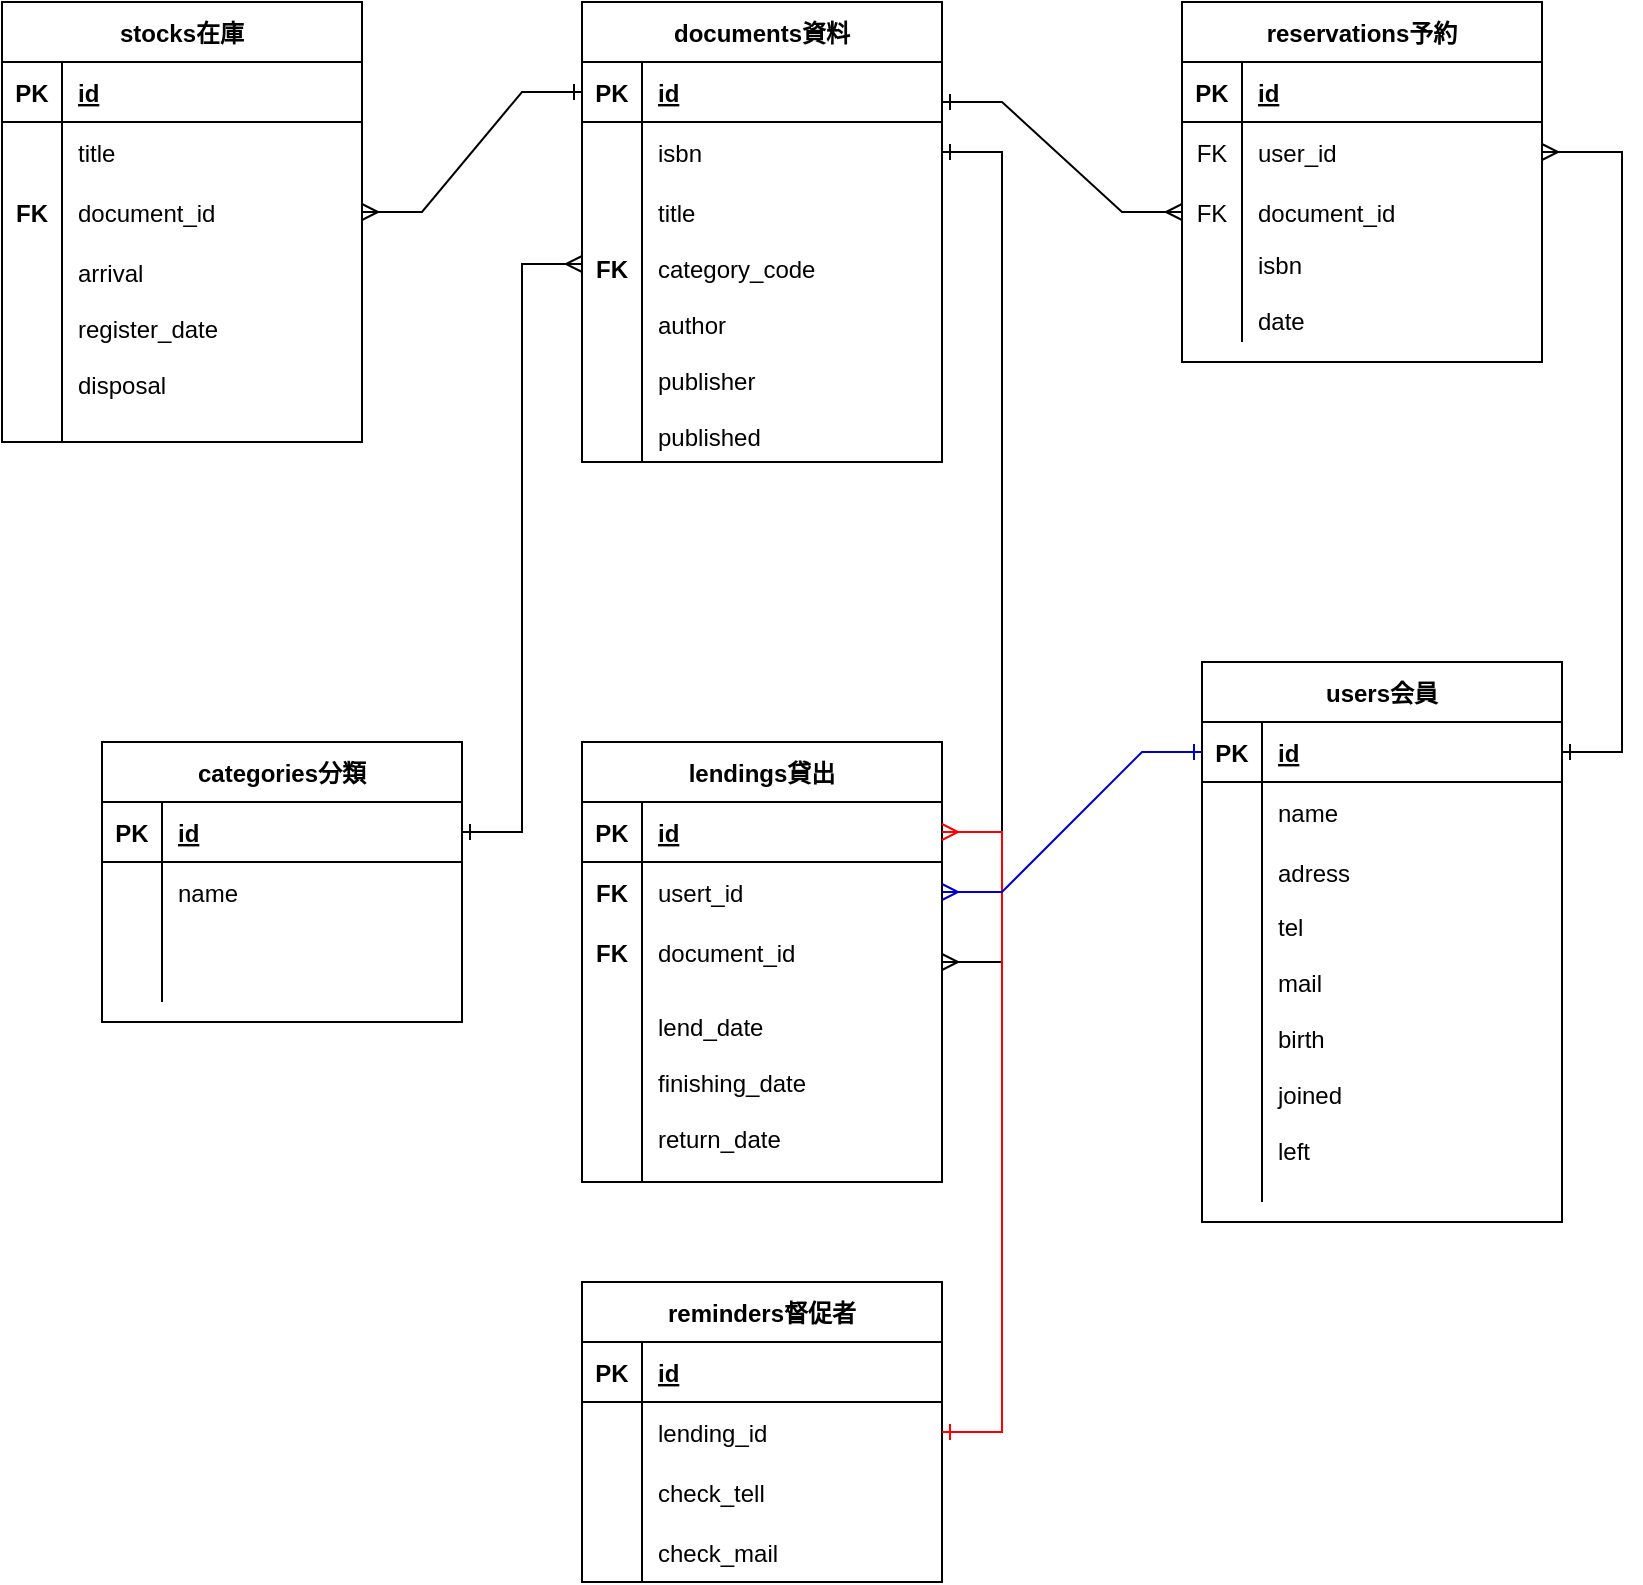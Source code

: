 <mxfile version="16.5.1" type="device"><diagram id="R2lEEEUBdFMjLlhIrx00" name="Page-1"><mxGraphModel dx="868" dy="553" grid="1" gridSize="10" guides="1" tooltips="1" connect="1" arrows="1" fold="1" page="1" pageScale="1" pageWidth="850" pageHeight="1100" math="0" shadow="0" extFonts="Permanent Marker^https://fonts.googleapis.com/css?family=Permanent+Marker"><root><mxCell id="0"/><mxCell id="1" parent="0"/><mxCell id="-zecG1Vx4yt0GmH7Lwkb-1" value="stocks在庫" style="shape=table;startSize=30;container=1;collapsible=1;childLayout=tableLayout;fixedRows=1;rowLines=0;fontStyle=1;align=center;resizeLast=1;" parent="1" vertex="1"><mxGeometry x="240" y="40" width="180" height="220" as="geometry"/></mxCell><mxCell id="-zecG1Vx4yt0GmH7Lwkb-2" value="" style="shape=tableRow;horizontal=0;startSize=0;swimlaneHead=0;swimlaneBody=0;fillColor=none;collapsible=0;dropTarget=0;points=[[0,0.5],[1,0.5]];portConstraint=eastwest;top=0;left=0;right=0;bottom=1;" parent="-zecG1Vx4yt0GmH7Lwkb-1" vertex="1"><mxGeometry y="30" width="180" height="30" as="geometry"/></mxCell><mxCell id="-zecG1Vx4yt0GmH7Lwkb-3" value="PK" style="shape=partialRectangle;connectable=0;fillColor=none;top=0;left=0;bottom=0;right=0;fontStyle=1;overflow=hidden;" parent="-zecG1Vx4yt0GmH7Lwkb-2" vertex="1"><mxGeometry width="30" height="30" as="geometry"><mxRectangle width="30" height="30" as="alternateBounds"/></mxGeometry></mxCell><mxCell id="-zecG1Vx4yt0GmH7Lwkb-4" value="id" style="shape=partialRectangle;connectable=0;fillColor=none;top=0;left=0;bottom=0;right=0;align=left;spacingLeft=6;fontStyle=5;overflow=hidden;" parent="-zecG1Vx4yt0GmH7Lwkb-2" vertex="1"><mxGeometry x="30" width="150" height="30" as="geometry"><mxRectangle width="150" height="30" as="alternateBounds"/></mxGeometry></mxCell><mxCell id="-zecG1Vx4yt0GmH7Lwkb-5" value="" style="shape=tableRow;horizontal=0;startSize=0;swimlaneHead=0;swimlaneBody=0;fillColor=none;collapsible=0;dropTarget=0;points=[[0,0.5],[1,0.5]];portConstraint=eastwest;top=0;left=0;right=0;bottom=0;" parent="-zecG1Vx4yt0GmH7Lwkb-1" vertex="1"><mxGeometry y="60" width="180" height="30" as="geometry"/></mxCell><mxCell id="-zecG1Vx4yt0GmH7Lwkb-6" value="" style="shape=partialRectangle;connectable=0;fillColor=none;top=0;left=0;bottom=0;right=0;editable=1;overflow=hidden;" parent="-zecG1Vx4yt0GmH7Lwkb-5" vertex="1"><mxGeometry width="30" height="30" as="geometry"><mxRectangle width="30" height="30" as="alternateBounds"/></mxGeometry></mxCell><mxCell id="-zecG1Vx4yt0GmH7Lwkb-7" value="title" style="shape=partialRectangle;connectable=0;fillColor=none;top=0;left=0;bottom=0;right=0;align=left;spacingLeft=6;overflow=hidden;" parent="-zecG1Vx4yt0GmH7Lwkb-5" vertex="1"><mxGeometry x="30" width="150" height="30" as="geometry"><mxRectangle width="150" height="30" as="alternateBounds"/></mxGeometry></mxCell><mxCell id="-zecG1Vx4yt0GmH7Lwkb-8" value="" style="shape=tableRow;horizontal=0;startSize=0;swimlaneHead=0;swimlaneBody=0;fillColor=none;collapsible=0;dropTarget=0;points=[[0,0.5],[1,0.5]];portConstraint=eastwest;top=0;left=0;right=0;bottom=0;" parent="-zecG1Vx4yt0GmH7Lwkb-1" vertex="1"><mxGeometry y="90" width="180" height="30" as="geometry"/></mxCell><mxCell id="-zecG1Vx4yt0GmH7Lwkb-9" value="FK" style="shape=partialRectangle;connectable=0;fillColor=none;top=0;left=0;bottom=0;right=0;editable=1;overflow=hidden;fontStyle=1" parent="-zecG1Vx4yt0GmH7Lwkb-8" vertex="1"><mxGeometry width="30" height="30" as="geometry"><mxRectangle width="30" height="30" as="alternateBounds"/></mxGeometry></mxCell><mxCell id="-zecG1Vx4yt0GmH7Lwkb-10" value="document_id" style="shape=partialRectangle;connectable=0;fillColor=none;top=0;left=0;bottom=0;right=0;align=left;spacingLeft=6;overflow=hidden;" parent="-zecG1Vx4yt0GmH7Lwkb-8" vertex="1"><mxGeometry x="30" width="150" height="30" as="geometry"><mxRectangle width="150" height="30" as="alternateBounds"/></mxGeometry></mxCell><mxCell id="-zecG1Vx4yt0GmH7Lwkb-11" value="" style="shape=tableRow;horizontal=0;startSize=0;swimlaneHead=0;swimlaneBody=0;fillColor=none;collapsible=0;dropTarget=0;points=[[0,0.5],[1,0.5]];portConstraint=eastwest;top=0;left=0;right=0;bottom=0;" parent="-zecG1Vx4yt0GmH7Lwkb-1" vertex="1"><mxGeometry y="120" width="180" height="100" as="geometry"/></mxCell><mxCell id="-zecG1Vx4yt0GmH7Lwkb-12" value="&#10;&#10;" style="shape=partialRectangle;connectable=0;fillColor=none;top=0;left=0;bottom=0;right=0;editable=1;overflow=hidden;fontStyle=1" parent="-zecG1Vx4yt0GmH7Lwkb-11" vertex="1"><mxGeometry width="30" height="100" as="geometry"><mxRectangle width="30" height="100" as="alternateBounds"/></mxGeometry></mxCell><mxCell id="-zecG1Vx4yt0GmH7Lwkb-13" value="arrival&#10;&#10;register_date&#10;&#10;disposal&#10;" style="shape=partialRectangle;connectable=0;fillColor=none;top=0;left=0;bottom=0;right=0;align=left;spacingLeft=6;overflow=hidden;" parent="-zecG1Vx4yt0GmH7Lwkb-11" vertex="1"><mxGeometry x="30" width="150" height="100" as="geometry"><mxRectangle width="150" height="100" as="alternateBounds"/></mxGeometry></mxCell><mxCell id="-zecG1Vx4yt0GmH7Lwkb-16" value="documents資料" style="shape=table;startSize=30;container=1;collapsible=1;childLayout=tableLayout;fixedRows=1;rowLines=0;fontStyle=1;align=center;resizeLast=1;" parent="1" vertex="1"><mxGeometry x="530" y="40" width="180" height="230" as="geometry"/></mxCell><mxCell id="-zecG1Vx4yt0GmH7Lwkb-17" value="" style="shape=tableRow;horizontal=0;startSize=0;swimlaneHead=0;swimlaneBody=0;fillColor=none;collapsible=0;dropTarget=0;points=[[0,0.5],[1,0.5]];portConstraint=eastwest;top=0;left=0;right=0;bottom=1;" parent="-zecG1Vx4yt0GmH7Lwkb-16" vertex="1"><mxGeometry y="30" width="180" height="30" as="geometry"/></mxCell><mxCell id="-zecG1Vx4yt0GmH7Lwkb-18" value="PK" style="shape=partialRectangle;connectable=0;fillColor=none;top=0;left=0;bottom=0;right=0;fontStyle=1;overflow=hidden;" parent="-zecG1Vx4yt0GmH7Lwkb-17" vertex="1"><mxGeometry width="30" height="30" as="geometry"><mxRectangle width="30" height="30" as="alternateBounds"/></mxGeometry></mxCell><mxCell id="-zecG1Vx4yt0GmH7Lwkb-19" value="id" style="shape=partialRectangle;connectable=0;fillColor=none;top=0;left=0;bottom=0;right=0;align=left;spacingLeft=6;fontStyle=5;overflow=hidden;" parent="-zecG1Vx4yt0GmH7Lwkb-17" vertex="1"><mxGeometry x="30" width="150" height="30" as="geometry"><mxRectangle width="150" height="30" as="alternateBounds"/></mxGeometry></mxCell><mxCell id="-zecG1Vx4yt0GmH7Lwkb-20" value="" style="shape=tableRow;horizontal=0;startSize=0;swimlaneHead=0;swimlaneBody=0;fillColor=none;collapsible=0;dropTarget=0;points=[[0,0.5],[1,0.5]];portConstraint=eastwest;top=0;left=0;right=0;bottom=0;" parent="-zecG1Vx4yt0GmH7Lwkb-16" vertex="1"><mxGeometry y="60" width="180" height="30" as="geometry"/></mxCell><mxCell id="-zecG1Vx4yt0GmH7Lwkb-21" value="&#10;&#10;&#10;&#10;&#10;&#10;&#10;&#10;FK" style="shape=partialRectangle;connectable=0;fillColor=none;top=0;left=0;bottom=0;right=0;editable=1;overflow=hidden;" parent="-zecG1Vx4yt0GmH7Lwkb-20" vertex="1"><mxGeometry width="30" height="30" as="geometry"><mxRectangle width="30" height="30" as="alternateBounds"/></mxGeometry></mxCell><mxCell id="-zecG1Vx4yt0GmH7Lwkb-22" value="isbn" style="shape=partialRectangle;connectable=0;fillColor=none;top=0;left=0;bottom=0;right=0;align=left;spacingLeft=6;overflow=hidden;" parent="-zecG1Vx4yt0GmH7Lwkb-20" vertex="1"><mxGeometry x="30" width="150" height="30" as="geometry"><mxRectangle width="150" height="30" as="alternateBounds"/></mxGeometry></mxCell><mxCell id="-zecG1Vx4yt0GmH7Lwkb-23" value="" style="shape=tableRow;horizontal=0;startSize=0;swimlaneHead=0;swimlaneBody=0;fillColor=none;collapsible=0;dropTarget=0;points=[[0,0.5],[1,0.5]];portConstraint=eastwest;top=0;left=0;right=0;bottom=0;" parent="-zecG1Vx4yt0GmH7Lwkb-16" vertex="1"><mxGeometry y="90" width="180" height="30" as="geometry"/></mxCell><mxCell id="-zecG1Vx4yt0GmH7Lwkb-24" value="" style="shape=partialRectangle;connectable=0;fillColor=none;top=0;left=0;bottom=0;right=0;editable=1;overflow=hidden;" parent="-zecG1Vx4yt0GmH7Lwkb-23" vertex="1"><mxGeometry width="30" height="30" as="geometry"><mxRectangle width="30" height="30" as="alternateBounds"/></mxGeometry></mxCell><mxCell id="-zecG1Vx4yt0GmH7Lwkb-25" value="title" style="shape=partialRectangle;connectable=0;fillColor=none;top=0;left=0;bottom=0;right=0;align=left;spacingLeft=6;overflow=hidden;" parent="-zecG1Vx4yt0GmH7Lwkb-23" vertex="1"><mxGeometry x="30" width="150" height="30" as="geometry"><mxRectangle width="150" height="30" as="alternateBounds"/></mxGeometry></mxCell><mxCell id="-zecG1Vx4yt0GmH7Lwkb-26" value="" style="shape=tableRow;horizontal=0;startSize=0;swimlaneHead=0;swimlaneBody=0;fillColor=none;collapsible=0;dropTarget=0;points=[[0,0.5],[1,0.5]];portConstraint=eastwest;top=0;left=0;right=0;bottom=0;" parent="-zecG1Vx4yt0GmH7Lwkb-16" vertex="1"><mxGeometry y="120" width="180" height="110" as="geometry"/></mxCell><mxCell id="-zecG1Vx4yt0GmH7Lwkb-27" value="FK&#10;&#10;&#10;&#10;&#10;&#10;" style="shape=partialRectangle;connectable=0;fillColor=none;top=0;left=0;bottom=0;right=0;editable=1;overflow=hidden;fontStyle=1" parent="-zecG1Vx4yt0GmH7Lwkb-26" vertex="1"><mxGeometry width="30" height="110" as="geometry"><mxRectangle width="30" height="110" as="alternateBounds"/></mxGeometry></mxCell><mxCell id="-zecG1Vx4yt0GmH7Lwkb-28" value="category_code&#10;&#10;author&#10;&#10;publisher&#10;&#10;published" style="shape=partialRectangle;connectable=0;fillColor=none;top=0;left=0;bottom=0;right=0;align=left;spacingLeft=6;overflow=hidden;" parent="-zecG1Vx4yt0GmH7Lwkb-26" vertex="1"><mxGeometry x="30" width="150" height="110" as="geometry"><mxRectangle width="150" height="110" as="alternateBounds"/></mxGeometry></mxCell><mxCell id="-zecG1Vx4yt0GmH7Lwkb-32" value="lendings貸出" style="shape=table;startSize=30;container=1;collapsible=1;childLayout=tableLayout;fixedRows=1;rowLines=0;fontStyle=1;align=center;resizeLast=1;" parent="1" vertex="1"><mxGeometry x="530" y="410" width="180" height="220" as="geometry"/></mxCell><mxCell id="-zecG1Vx4yt0GmH7Lwkb-33" value="" style="shape=tableRow;horizontal=0;startSize=0;swimlaneHead=0;swimlaneBody=0;fillColor=none;collapsible=0;dropTarget=0;points=[[0,0.5],[1,0.5]];portConstraint=eastwest;top=0;left=0;right=0;bottom=1;" parent="-zecG1Vx4yt0GmH7Lwkb-32" vertex="1"><mxGeometry y="30" width="180" height="30" as="geometry"/></mxCell><mxCell id="-zecG1Vx4yt0GmH7Lwkb-34" value="PK" style="shape=partialRectangle;connectable=0;fillColor=none;top=0;left=0;bottom=0;right=0;fontStyle=1;overflow=hidden;" parent="-zecG1Vx4yt0GmH7Lwkb-33" vertex="1"><mxGeometry width="30" height="30" as="geometry"><mxRectangle width="30" height="30" as="alternateBounds"/></mxGeometry></mxCell><mxCell id="-zecG1Vx4yt0GmH7Lwkb-35" value="id" style="shape=partialRectangle;connectable=0;fillColor=none;top=0;left=0;bottom=0;right=0;align=left;spacingLeft=6;fontStyle=5;overflow=hidden;" parent="-zecG1Vx4yt0GmH7Lwkb-33" vertex="1"><mxGeometry x="30" width="150" height="30" as="geometry"><mxRectangle width="150" height="30" as="alternateBounds"/></mxGeometry></mxCell><mxCell id="-zecG1Vx4yt0GmH7Lwkb-36" value="" style="shape=tableRow;horizontal=0;startSize=0;swimlaneHead=0;swimlaneBody=0;fillColor=none;collapsible=0;dropTarget=0;points=[[0,0.5],[1,0.5]];portConstraint=eastwest;top=0;left=0;right=0;bottom=0;" parent="-zecG1Vx4yt0GmH7Lwkb-32" vertex="1"><mxGeometry y="60" width="180" height="30" as="geometry"/></mxCell><mxCell id="-zecG1Vx4yt0GmH7Lwkb-37" value="FK" style="shape=partialRectangle;connectable=0;fillColor=none;top=0;left=0;bottom=0;right=0;editable=1;overflow=hidden;fontStyle=1" parent="-zecG1Vx4yt0GmH7Lwkb-36" vertex="1"><mxGeometry width="30" height="30" as="geometry"><mxRectangle width="30" height="30" as="alternateBounds"/></mxGeometry></mxCell><mxCell id="-zecG1Vx4yt0GmH7Lwkb-38" value="usert_id" style="shape=partialRectangle;connectable=0;fillColor=none;top=0;left=0;bottom=0;right=0;align=left;spacingLeft=6;overflow=hidden;" parent="-zecG1Vx4yt0GmH7Lwkb-36" vertex="1"><mxGeometry x="30" width="150" height="30" as="geometry"><mxRectangle width="150" height="30" as="alternateBounds"/></mxGeometry></mxCell><mxCell id="-zecG1Vx4yt0GmH7Lwkb-39" value="" style="shape=tableRow;horizontal=0;startSize=0;swimlaneHead=0;swimlaneBody=0;fillColor=none;collapsible=0;dropTarget=0;points=[[0,0.5],[1,0.5]];portConstraint=eastwest;top=0;left=0;right=0;bottom=0;" parent="-zecG1Vx4yt0GmH7Lwkb-32" vertex="1"><mxGeometry y="90" width="180" height="30" as="geometry"/></mxCell><mxCell id="-zecG1Vx4yt0GmH7Lwkb-40" value="FK" style="shape=partialRectangle;connectable=0;fillColor=none;top=0;left=0;bottom=0;right=0;editable=1;overflow=hidden;fontStyle=1" parent="-zecG1Vx4yt0GmH7Lwkb-39" vertex="1"><mxGeometry width="30" height="30" as="geometry"><mxRectangle width="30" height="30" as="alternateBounds"/></mxGeometry></mxCell><mxCell id="-zecG1Vx4yt0GmH7Lwkb-41" value="document_id" style="shape=partialRectangle;connectable=0;fillColor=none;top=0;left=0;bottom=0;right=0;align=left;spacingLeft=6;overflow=hidden;" parent="-zecG1Vx4yt0GmH7Lwkb-39" vertex="1"><mxGeometry x="30" width="150" height="30" as="geometry"><mxRectangle width="150" height="30" as="alternateBounds"/></mxGeometry></mxCell><mxCell id="-zecG1Vx4yt0GmH7Lwkb-42" value="" style="shape=tableRow;horizontal=0;startSize=0;swimlaneHead=0;swimlaneBody=0;fillColor=none;collapsible=0;dropTarget=0;points=[[0,0.5],[1,0.5]];portConstraint=eastwest;top=0;left=0;right=0;bottom=0;" parent="-zecG1Vx4yt0GmH7Lwkb-32" vertex="1"><mxGeometry y="120" width="180" height="100" as="geometry"/></mxCell><mxCell id="-zecG1Vx4yt0GmH7Lwkb-43" value="" style="shape=partialRectangle;connectable=0;fillColor=none;top=0;left=0;bottom=0;right=0;editable=1;overflow=hidden;" parent="-zecG1Vx4yt0GmH7Lwkb-42" vertex="1"><mxGeometry width="30" height="100" as="geometry"><mxRectangle width="30" height="100" as="alternateBounds"/></mxGeometry></mxCell><mxCell id="-zecG1Vx4yt0GmH7Lwkb-44" value="lend_date&#10;&#10;finishing_date&#10;&#10;return_date" style="shape=partialRectangle;connectable=0;fillColor=none;top=0;left=0;bottom=0;right=0;align=left;spacingLeft=6;overflow=hidden;" parent="-zecG1Vx4yt0GmH7Lwkb-42" vertex="1"><mxGeometry x="30" width="150" height="100" as="geometry"><mxRectangle width="150" height="100" as="alternateBounds"/></mxGeometry></mxCell><mxCell id="-zecG1Vx4yt0GmH7Lwkb-58" value="" style="shape=tableRow;horizontal=0;startSize=0;swimlaneHead=0;swimlaneBody=0;fillColor=none;collapsible=0;dropTarget=0;points=[[0,0.5],[1,0.5]];portConstraint=eastwest;top=0;left=0;right=0;bottom=0;" parent="1" vertex="1"><mxGeometry x="540" y="160" width="180" height="30" as="geometry"/></mxCell><mxCell id="-zecG1Vx4yt0GmH7Lwkb-59" value="" style="shape=partialRectangle;connectable=0;fillColor=none;top=0;left=0;bottom=0;right=0;editable=1;overflow=hidden;" parent="-zecG1Vx4yt0GmH7Lwkb-58" vertex="1"><mxGeometry width="30" height="30" as="geometry"><mxRectangle width="30" height="30" as="alternateBounds"/></mxGeometry></mxCell><mxCell id="4mbO8v82GWdH4VabF6FR-1" value="reminders督促者" style="shape=table;startSize=30;container=1;collapsible=1;childLayout=tableLayout;fixedRows=1;rowLines=0;fontStyle=1;align=center;resizeLast=1;" parent="1" vertex="1"><mxGeometry x="530" y="680" width="180" height="150" as="geometry"/></mxCell><mxCell id="4mbO8v82GWdH4VabF6FR-2" value="" style="shape=tableRow;horizontal=0;startSize=0;swimlaneHead=0;swimlaneBody=0;fillColor=none;collapsible=0;dropTarget=0;points=[[0,0.5],[1,0.5]];portConstraint=eastwest;top=0;left=0;right=0;bottom=1;" parent="4mbO8v82GWdH4VabF6FR-1" vertex="1"><mxGeometry y="30" width="180" height="30" as="geometry"/></mxCell><mxCell id="4mbO8v82GWdH4VabF6FR-3" value="PK" style="shape=partialRectangle;connectable=0;fillColor=none;top=0;left=0;bottom=0;right=0;fontStyle=1;overflow=hidden;" parent="4mbO8v82GWdH4VabF6FR-2" vertex="1"><mxGeometry width="30" height="30" as="geometry"><mxRectangle width="30" height="30" as="alternateBounds"/></mxGeometry></mxCell><mxCell id="4mbO8v82GWdH4VabF6FR-4" value="id" style="shape=partialRectangle;connectable=0;fillColor=none;top=0;left=0;bottom=0;right=0;align=left;spacingLeft=6;fontStyle=5;overflow=hidden;" parent="4mbO8v82GWdH4VabF6FR-2" vertex="1"><mxGeometry x="30" width="150" height="30" as="geometry"><mxRectangle width="150" height="30" as="alternateBounds"/></mxGeometry></mxCell><mxCell id="4mbO8v82GWdH4VabF6FR-5" value="" style="shape=tableRow;horizontal=0;startSize=0;swimlaneHead=0;swimlaneBody=0;fillColor=none;collapsible=0;dropTarget=0;points=[[0,0.5],[1,0.5]];portConstraint=eastwest;top=0;left=0;right=0;bottom=0;" parent="4mbO8v82GWdH4VabF6FR-1" vertex="1"><mxGeometry y="60" width="180" height="30" as="geometry"/></mxCell><mxCell id="4mbO8v82GWdH4VabF6FR-6" value="" style="shape=partialRectangle;connectable=0;fillColor=none;top=0;left=0;bottom=0;right=0;editable=1;overflow=hidden;" parent="4mbO8v82GWdH4VabF6FR-5" vertex="1"><mxGeometry width="30" height="30" as="geometry"><mxRectangle width="30" height="30" as="alternateBounds"/></mxGeometry></mxCell><mxCell id="4mbO8v82GWdH4VabF6FR-7" value="lending_id" style="shape=partialRectangle;connectable=0;fillColor=none;top=0;left=0;bottom=0;right=0;align=left;spacingLeft=6;overflow=hidden;" parent="4mbO8v82GWdH4VabF6FR-5" vertex="1"><mxGeometry x="30" width="150" height="30" as="geometry"><mxRectangle width="150" height="30" as="alternateBounds"/></mxGeometry></mxCell><mxCell id="4mbO8v82GWdH4VabF6FR-8" value="" style="shape=tableRow;horizontal=0;startSize=0;swimlaneHead=0;swimlaneBody=0;fillColor=none;collapsible=0;dropTarget=0;points=[[0,0.5],[1,0.5]];portConstraint=eastwest;top=0;left=0;right=0;bottom=0;" parent="4mbO8v82GWdH4VabF6FR-1" vertex="1"><mxGeometry y="90" width="180" height="30" as="geometry"/></mxCell><mxCell id="4mbO8v82GWdH4VabF6FR-9" value="" style="shape=partialRectangle;connectable=0;fillColor=none;top=0;left=0;bottom=0;right=0;editable=1;overflow=hidden;" parent="4mbO8v82GWdH4VabF6FR-8" vertex="1"><mxGeometry width="30" height="30" as="geometry"><mxRectangle width="30" height="30" as="alternateBounds"/></mxGeometry></mxCell><mxCell id="4mbO8v82GWdH4VabF6FR-10" value="check_tell" style="shape=partialRectangle;connectable=0;fillColor=none;top=0;left=0;bottom=0;right=0;align=left;spacingLeft=6;overflow=hidden;" parent="4mbO8v82GWdH4VabF6FR-8" vertex="1"><mxGeometry x="30" width="150" height="30" as="geometry"><mxRectangle width="150" height="30" as="alternateBounds"/></mxGeometry></mxCell><mxCell id="4mbO8v82GWdH4VabF6FR-11" value="" style="shape=tableRow;horizontal=0;startSize=0;swimlaneHead=0;swimlaneBody=0;fillColor=none;collapsible=0;dropTarget=0;points=[[0,0.5],[1,0.5]];portConstraint=eastwest;top=0;left=0;right=0;bottom=0;" parent="4mbO8v82GWdH4VabF6FR-1" vertex="1"><mxGeometry y="120" width="180" height="30" as="geometry"/></mxCell><mxCell id="4mbO8v82GWdH4VabF6FR-12" value="" style="shape=partialRectangle;connectable=0;fillColor=none;top=0;left=0;bottom=0;right=0;editable=1;overflow=hidden;" parent="4mbO8v82GWdH4VabF6FR-11" vertex="1"><mxGeometry width="30" height="30" as="geometry"><mxRectangle width="30" height="30" as="alternateBounds"/></mxGeometry></mxCell><mxCell id="4mbO8v82GWdH4VabF6FR-13" value="check_mail" style="shape=partialRectangle;connectable=0;fillColor=none;top=0;left=0;bottom=0;right=0;align=left;spacingLeft=6;overflow=hidden;" parent="4mbO8v82GWdH4VabF6FR-11" vertex="1"><mxGeometry x="30" width="150" height="30" as="geometry"><mxRectangle width="150" height="30" as="alternateBounds"/></mxGeometry></mxCell><mxCell id="_L2Esk31mqRArF9jMdrA-24" value="users会員" style="shape=table;startSize=30;container=1;collapsible=1;childLayout=tableLayout;fixedRows=1;rowLines=0;fontStyle=1;align=center;resizeLast=1;" parent="1" vertex="1"><mxGeometry x="840" y="370" width="180" height="280" as="geometry"/></mxCell><mxCell id="_L2Esk31mqRArF9jMdrA-25" value="" style="shape=tableRow;horizontal=0;startSize=0;swimlaneHead=0;swimlaneBody=0;fillColor=none;collapsible=0;dropTarget=0;points=[[0,0.5],[1,0.5]];portConstraint=eastwest;top=0;left=0;right=0;bottom=1;" parent="_L2Esk31mqRArF9jMdrA-24" vertex="1"><mxGeometry y="30" width="180" height="30" as="geometry"/></mxCell><mxCell id="_L2Esk31mqRArF9jMdrA-26" value="PK" style="shape=partialRectangle;connectable=0;fillColor=none;top=0;left=0;bottom=0;right=0;fontStyle=1;overflow=hidden;" parent="_L2Esk31mqRArF9jMdrA-25" vertex="1"><mxGeometry width="30" height="30" as="geometry"><mxRectangle width="30" height="30" as="alternateBounds"/></mxGeometry></mxCell><mxCell id="_L2Esk31mqRArF9jMdrA-27" value="id" style="shape=partialRectangle;connectable=0;fillColor=none;top=0;left=0;bottom=0;right=0;align=left;spacingLeft=6;fontStyle=5;overflow=hidden;" parent="_L2Esk31mqRArF9jMdrA-25" vertex="1"><mxGeometry x="30" width="150" height="30" as="geometry"><mxRectangle width="150" height="30" as="alternateBounds"/></mxGeometry></mxCell><mxCell id="_L2Esk31mqRArF9jMdrA-28" value="" style="shape=tableRow;horizontal=0;startSize=0;swimlaneHead=0;swimlaneBody=0;fillColor=none;collapsible=0;dropTarget=0;points=[[0,0.5],[1,0.5]];portConstraint=eastwest;top=0;left=0;right=0;bottom=0;" parent="_L2Esk31mqRArF9jMdrA-24" vertex="1"><mxGeometry y="60" width="180" height="30" as="geometry"/></mxCell><mxCell id="_L2Esk31mqRArF9jMdrA-29" value="" style="shape=partialRectangle;connectable=0;fillColor=none;top=0;left=0;bottom=0;right=0;editable=1;overflow=hidden;" parent="_L2Esk31mqRArF9jMdrA-28" vertex="1"><mxGeometry width="30" height="30" as="geometry"><mxRectangle width="30" height="30" as="alternateBounds"/></mxGeometry></mxCell><mxCell id="_L2Esk31mqRArF9jMdrA-30" value="name" style="shape=partialRectangle;connectable=0;fillColor=none;top=0;left=0;bottom=0;right=0;align=left;spacingLeft=6;overflow=hidden;" parent="_L2Esk31mqRArF9jMdrA-28" vertex="1"><mxGeometry x="30" width="150" height="30" as="geometry"><mxRectangle width="150" height="30" as="alternateBounds"/></mxGeometry></mxCell><mxCell id="_L2Esk31mqRArF9jMdrA-31" value="" style="shape=tableRow;horizontal=0;startSize=0;swimlaneHead=0;swimlaneBody=0;fillColor=none;collapsible=0;dropTarget=0;points=[[0,0.5],[1,0.5]];portConstraint=eastwest;top=0;left=0;right=0;bottom=0;" parent="_L2Esk31mqRArF9jMdrA-24" vertex="1"><mxGeometry y="90" width="180" height="30" as="geometry"/></mxCell><mxCell id="_L2Esk31mqRArF9jMdrA-32" value="" style="shape=partialRectangle;connectable=0;fillColor=none;top=0;left=0;bottom=0;right=0;editable=1;overflow=hidden;" parent="_L2Esk31mqRArF9jMdrA-31" vertex="1"><mxGeometry width="30" height="30" as="geometry"><mxRectangle width="30" height="30" as="alternateBounds"/></mxGeometry></mxCell><mxCell id="_L2Esk31mqRArF9jMdrA-33" value="adress" style="shape=partialRectangle;connectable=0;fillColor=none;top=0;left=0;bottom=0;right=0;align=left;spacingLeft=6;overflow=hidden;" parent="_L2Esk31mqRArF9jMdrA-31" vertex="1"><mxGeometry x="30" width="150" height="30" as="geometry"><mxRectangle width="150" height="30" as="alternateBounds"/></mxGeometry></mxCell><mxCell id="_L2Esk31mqRArF9jMdrA-34" value="" style="shape=tableRow;horizontal=0;startSize=0;swimlaneHead=0;swimlaneBody=0;fillColor=none;collapsible=0;dropTarget=0;points=[[0,0.5],[1,0.5]];portConstraint=eastwest;top=0;left=0;right=0;bottom=0;" parent="_L2Esk31mqRArF9jMdrA-24" vertex="1"><mxGeometry y="120" width="180" height="150" as="geometry"/></mxCell><mxCell id="_L2Esk31mqRArF9jMdrA-35" value="" style="shape=partialRectangle;connectable=0;fillColor=none;top=0;left=0;bottom=0;right=0;editable=1;overflow=hidden;" parent="_L2Esk31mqRArF9jMdrA-34" vertex="1"><mxGeometry width="30" height="150" as="geometry"><mxRectangle width="30" height="150" as="alternateBounds"/></mxGeometry></mxCell><mxCell id="_L2Esk31mqRArF9jMdrA-36" value="tel&#10;&#10;mail&#10;&#10;birth&#10;&#10;joined&#10;&#10;left&#10;" style="shape=partialRectangle;connectable=0;fillColor=none;top=0;left=0;bottom=0;right=0;align=left;spacingLeft=6;overflow=hidden;" parent="_L2Esk31mqRArF9jMdrA-34" vertex="1"><mxGeometry x="30" width="150" height="150" as="geometry"><mxRectangle width="150" height="150" as="alternateBounds"/></mxGeometry></mxCell><mxCell id="_L2Esk31mqRArF9jMdrA-37" value="categories分類" style="shape=table;startSize=30;container=1;collapsible=1;childLayout=tableLayout;fixedRows=1;rowLines=0;fontStyle=1;align=center;resizeLast=1;" parent="1" vertex="1"><mxGeometry x="290" y="410" width="180" height="140" as="geometry"/></mxCell><mxCell id="_L2Esk31mqRArF9jMdrA-38" value="" style="shape=tableRow;horizontal=0;startSize=0;swimlaneHead=0;swimlaneBody=0;fillColor=none;collapsible=0;dropTarget=0;points=[[0,0.5],[1,0.5]];portConstraint=eastwest;top=0;left=0;right=0;bottom=1;" parent="_L2Esk31mqRArF9jMdrA-37" vertex="1"><mxGeometry y="30" width="180" height="30" as="geometry"/></mxCell><mxCell id="_L2Esk31mqRArF9jMdrA-39" value="PK" style="shape=partialRectangle;connectable=0;fillColor=none;top=0;left=0;bottom=0;right=0;fontStyle=1;overflow=hidden;" parent="_L2Esk31mqRArF9jMdrA-38" vertex="1"><mxGeometry width="30" height="30" as="geometry"><mxRectangle width="30" height="30" as="alternateBounds"/></mxGeometry></mxCell><mxCell id="_L2Esk31mqRArF9jMdrA-40" value="id" style="shape=partialRectangle;connectable=0;fillColor=none;top=0;left=0;bottom=0;right=0;align=left;spacingLeft=6;fontStyle=5;overflow=hidden;" parent="_L2Esk31mqRArF9jMdrA-38" vertex="1"><mxGeometry x="30" width="150" height="30" as="geometry"><mxRectangle width="150" height="30" as="alternateBounds"/></mxGeometry></mxCell><mxCell id="_L2Esk31mqRArF9jMdrA-41" value="" style="shape=tableRow;horizontal=0;startSize=0;swimlaneHead=0;swimlaneBody=0;fillColor=none;collapsible=0;dropTarget=0;points=[[0,0.5],[1,0.5]];portConstraint=eastwest;top=0;left=0;right=0;bottom=0;" parent="_L2Esk31mqRArF9jMdrA-37" vertex="1"><mxGeometry y="60" width="180" height="30" as="geometry"/></mxCell><mxCell id="_L2Esk31mqRArF9jMdrA-42" value="" style="shape=partialRectangle;connectable=0;fillColor=none;top=0;left=0;bottom=0;right=0;editable=1;overflow=hidden;" parent="_L2Esk31mqRArF9jMdrA-41" vertex="1"><mxGeometry width="30" height="30" as="geometry"><mxRectangle width="30" height="30" as="alternateBounds"/></mxGeometry></mxCell><mxCell id="_L2Esk31mqRArF9jMdrA-43" value="name" style="shape=partialRectangle;connectable=0;fillColor=none;top=0;left=0;bottom=0;right=0;align=left;spacingLeft=6;overflow=hidden;" parent="_L2Esk31mqRArF9jMdrA-41" vertex="1"><mxGeometry x="30" width="150" height="30" as="geometry"><mxRectangle width="150" height="30" as="alternateBounds"/></mxGeometry></mxCell><mxCell id="_L2Esk31mqRArF9jMdrA-44" value="" style="shape=tableRow;horizontal=0;startSize=0;swimlaneHead=0;swimlaneBody=0;fillColor=none;collapsible=0;dropTarget=0;points=[[0,0.5],[1,0.5]];portConstraint=eastwest;top=0;left=0;right=0;bottom=0;" parent="_L2Esk31mqRArF9jMdrA-37" vertex="1"><mxGeometry y="90" width="180" height="20" as="geometry"/></mxCell><mxCell id="_L2Esk31mqRArF9jMdrA-45" value="" style="shape=partialRectangle;connectable=0;fillColor=none;top=0;left=0;bottom=0;right=0;editable=1;overflow=hidden;" parent="_L2Esk31mqRArF9jMdrA-44" vertex="1"><mxGeometry width="30" height="20" as="geometry"><mxRectangle width="30" height="20" as="alternateBounds"/></mxGeometry></mxCell><mxCell id="_L2Esk31mqRArF9jMdrA-46" value="" style="shape=partialRectangle;connectable=0;fillColor=none;top=0;left=0;bottom=0;right=0;align=left;spacingLeft=6;overflow=hidden;" parent="_L2Esk31mqRArF9jMdrA-44" vertex="1"><mxGeometry x="30" width="150" height="20" as="geometry"><mxRectangle width="150" height="20" as="alternateBounds"/></mxGeometry></mxCell><mxCell id="_L2Esk31mqRArF9jMdrA-47" value="" style="shape=tableRow;horizontal=0;startSize=0;swimlaneHead=0;swimlaneBody=0;fillColor=none;collapsible=0;dropTarget=0;points=[[0,0.5],[1,0.5]];portConstraint=eastwest;top=0;left=0;right=0;bottom=0;" parent="_L2Esk31mqRArF9jMdrA-37" vertex="1"><mxGeometry y="110" width="180" height="20" as="geometry"/></mxCell><mxCell id="_L2Esk31mqRArF9jMdrA-48" value="" style="shape=partialRectangle;connectable=0;fillColor=none;top=0;left=0;bottom=0;right=0;editable=1;overflow=hidden;" parent="_L2Esk31mqRArF9jMdrA-47" vertex="1"><mxGeometry width="30" height="20" as="geometry"><mxRectangle width="30" height="20" as="alternateBounds"/></mxGeometry></mxCell><mxCell id="_L2Esk31mqRArF9jMdrA-49" value="" style="shape=partialRectangle;connectable=0;fillColor=none;top=0;left=0;bottom=0;right=0;align=left;spacingLeft=6;overflow=hidden;" parent="_L2Esk31mqRArF9jMdrA-47" vertex="1"><mxGeometry x="30" width="150" height="20" as="geometry"><mxRectangle width="150" height="20" as="alternateBounds"/></mxGeometry></mxCell><mxCell id="_L2Esk31mqRArF9jMdrA-50" value="reservations予約" style="shape=table;startSize=30;container=1;collapsible=1;childLayout=tableLayout;fixedRows=1;rowLines=0;fontStyle=1;align=center;resizeLast=1;" parent="1" vertex="1"><mxGeometry x="830" y="40" width="180" height="180" as="geometry"/></mxCell><mxCell id="_L2Esk31mqRArF9jMdrA-51" value="" style="shape=tableRow;horizontal=0;startSize=0;swimlaneHead=0;swimlaneBody=0;fillColor=none;collapsible=0;dropTarget=0;points=[[0,0.5],[1,0.5]];portConstraint=eastwest;top=0;left=0;right=0;bottom=1;" parent="_L2Esk31mqRArF9jMdrA-50" vertex="1"><mxGeometry y="30" width="180" height="30" as="geometry"/></mxCell><mxCell id="_L2Esk31mqRArF9jMdrA-52" value="PK" style="shape=partialRectangle;connectable=0;fillColor=none;top=0;left=0;bottom=0;right=0;fontStyle=1;overflow=hidden;" parent="_L2Esk31mqRArF9jMdrA-51" vertex="1"><mxGeometry width="30" height="30" as="geometry"><mxRectangle width="30" height="30" as="alternateBounds"/></mxGeometry></mxCell><mxCell id="_L2Esk31mqRArF9jMdrA-53" value="id" style="shape=partialRectangle;connectable=0;fillColor=none;top=0;left=0;bottom=0;right=0;align=left;spacingLeft=6;fontStyle=5;overflow=hidden;" parent="_L2Esk31mqRArF9jMdrA-51" vertex="1"><mxGeometry x="30" width="150" height="30" as="geometry"><mxRectangle width="150" height="30" as="alternateBounds"/></mxGeometry></mxCell><mxCell id="_L2Esk31mqRArF9jMdrA-54" value="" style="shape=tableRow;horizontal=0;startSize=0;swimlaneHead=0;swimlaneBody=0;fillColor=none;collapsible=0;dropTarget=0;points=[[0,0.5],[1,0.5]];portConstraint=eastwest;top=0;left=0;right=0;bottom=0;" parent="_L2Esk31mqRArF9jMdrA-50" vertex="1"><mxGeometry y="60" width="180" height="30" as="geometry"/></mxCell><mxCell id="_L2Esk31mqRArF9jMdrA-55" value="FK" style="shape=partialRectangle;connectable=0;fillColor=none;top=0;left=0;bottom=0;right=0;editable=1;overflow=hidden;" parent="_L2Esk31mqRArF9jMdrA-54" vertex="1"><mxGeometry width="30" height="30" as="geometry"><mxRectangle width="30" height="30" as="alternateBounds"/></mxGeometry></mxCell><mxCell id="_L2Esk31mqRArF9jMdrA-56" value="user_id" style="shape=partialRectangle;connectable=0;fillColor=none;top=0;left=0;bottom=0;right=0;align=left;spacingLeft=6;overflow=hidden;" parent="_L2Esk31mqRArF9jMdrA-54" vertex="1"><mxGeometry x="30" width="150" height="30" as="geometry"><mxRectangle width="150" height="30" as="alternateBounds"/></mxGeometry></mxCell><mxCell id="_L2Esk31mqRArF9jMdrA-57" value="" style="shape=tableRow;horizontal=0;startSize=0;swimlaneHead=0;swimlaneBody=0;fillColor=none;collapsible=0;dropTarget=0;points=[[0,0.5],[1,0.5]];portConstraint=eastwest;top=0;left=0;right=0;bottom=0;" parent="_L2Esk31mqRArF9jMdrA-50" vertex="1"><mxGeometry y="90" width="180" height="30" as="geometry"/></mxCell><mxCell id="_L2Esk31mqRArF9jMdrA-58" value="FK" style="shape=partialRectangle;connectable=0;fillColor=none;top=0;left=0;bottom=0;right=0;editable=1;overflow=hidden;" parent="_L2Esk31mqRArF9jMdrA-57" vertex="1"><mxGeometry width="30" height="30" as="geometry"><mxRectangle width="30" height="30" as="alternateBounds"/></mxGeometry></mxCell><mxCell id="_L2Esk31mqRArF9jMdrA-59" value="document_id" style="shape=partialRectangle;connectable=0;fillColor=none;top=0;left=0;bottom=0;right=0;align=left;spacingLeft=6;overflow=hidden;" parent="_L2Esk31mqRArF9jMdrA-57" vertex="1"><mxGeometry x="30" width="150" height="30" as="geometry"><mxRectangle width="150" height="30" as="alternateBounds"/></mxGeometry></mxCell><mxCell id="_L2Esk31mqRArF9jMdrA-60" value="" style="shape=tableRow;horizontal=0;startSize=0;swimlaneHead=0;swimlaneBody=0;fillColor=none;collapsible=0;dropTarget=0;points=[[0,0.5],[1,0.5]];portConstraint=eastwest;top=0;left=0;right=0;bottom=0;" parent="_L2Esk31mqRArF9jMdrA-50" vertex="1"><mxGeometry y="120" width="180" height="50" as="geometry"/></mxCell><mxCell id="_L2Esk31mqRArF9jMdrA-61" value="" style="shape=partialRectangle;connectable=0;fillColor=none;top=0;left=0;bottom=0;right=0;editable=1;overflow=hidden;" parent="_L2Esk31mqRArF9jMdrA-60" vertex="1"><mxGeometry width="30" height="50" as="geometry"><mxRectangle width="30" height="50" as="alternateBounds"/></mxGeometry></mxCell><mxCell id="_L2Esk31mqRArF9jMdrA-62" value="isbn&#10;&#10;date" style="shape=partialRectangle;connectable=0;fillColor=none;top=0;left=0;bottom=0;right=0;align=left;spacingLeft=6;overflow=hidden;" parent="_L2Esk31mqRArF9jMdrA-60" vertex="1"><mxGeometry x="30" width="150" height="50" as="geometry"><mxRectangle width="150" height="50" as="alternateBounds"/></mxGeometry></mxCell><mxCell id="_L2Esk31mqRArF9jMdrA-66" value="" style="edgeStyle=entityRelationEdgeStyle;fontSize=12;html=1;endArrow=ERone;endFill=0;rounded=0;exitX=1;exitY=0.5;exitDx=0;exitDy=0;entryX=0;entryY=0.5;entryDx=0;entryDy=0;startArrow=ERmany;startFill=0;" parent="1" source="-zecG1Vx4yt0GmH7Lwkb-8" target="-zecG1Vx4yt0GmH7Lwkb-17" edge="1"><mxGeometry width="100" height="100" relative="1" as="geometry"><mxPoint x="480" y="260" as="sourcePoint"/><mxPoint x="580" y="160" as="targetPoint"/></mxGeometry></mxCell><mxCell id="_L2Esk31mqRArF9jMdrA-67" value="" style="edgeStyle=entityRelationEdgeStyle;fontSize=12;html=1;endArrow=ERmany;endFill=0;rounded=0;startArrow=ERone;startFill=0;" parent="1" source="_L2Esk31mqRArF9jMdrA-38" edge="1"><mxGeometry width="100" height="100" relative="1" as="geometry"><mxPoint x="250" y="460" as="sourcePoint"/><mxPoint x="530" y="171" as="targetPoint"/></mxGeometry></mxCell><mxCell id="_L2Esk31mqRArF9jMdrA-68" value="" style="edgeStyle=entityRelationEdgeStyle;fontSize=12;html=1;endArrow=ERmany;endFill=0;rounded=0;entryX=0;entryY=0.5;entryDx=0;entryDy=0;startArrow=ERone;startFill=0;" parent="1" target="_L2Esk31mqRArF9jMdrA-57" edge="1"><mxGeometry width="100" height="100" relative="1" as="geometry"><mxPoint x="710" y="90" as="sourcePoint"/><mxPoint x="810" y="-10" as="targetPoint"/></mxGeometry></mxCell><mxCell id="_L2Esk31mqRArF9jMdrA-70" value="" style="edgeStyle=entityRelationEdgeStyle;fontSize=12;html=1;endArrow=ERmany;endFill=0;rounded=0;startArrow=ERone;startFill=0;" parent="1" source="_L2Esk31mqRArF9jMdrA-25" target="_L2Esk31mqRArF9jMdrA-54" edge="1"><mxGeometry width="100" height="100" relative="1" as="geometry"><mxPoint x="1150" y="460" as="sourcePoint"/><mxPoint x="1220" y="100" as="targetPoint"/></mxGeometry></mxCell><mxCell id="_L2Esk31mqRArF9jMdrA-75" value="" style="edgeStyle=entityRelationEdgeStyle;fontSize=12;html=1;endArrow=ERone;endFill=0;rounded=0;entryX=1;entryY=0.5;entryDx=0;entryDy=0;startArrow=ERmany;startFill=0;" parent="1" target="-zecG1Vx4yt0GmH7Lwkb-20" edge="1"><mxGeometry width="100" height="100" relative="1" as="geometry"><mxPoint x="710" y="520" as="sourcePoint"/><mxPoint x="810" y="420" as="targetPoint"/></mxGeometry></mxCell><mxCell id="_L2Esk31mqRArF9jMdrA-76" value="" style="edgeStyle=entityRelationEdgeStyle;fontSize=12;html=1;endArrow=ERmany;endFill=0;rounded=0;entryX=1;entryY=0.5;entryDx=0;entryDy=0;startArrow=ERone;startFill=0;strokeColor=#FF0000;" parent="1" source="4mbO8v82GWdH4VabF6FR-5" target="-zecG1Vx4yt0GmH7Lwkb-33" edge="1"><mxGeometry width="100" height="100" relative="1" as="geometry"><mxPoint x="495" y="690" as="sourcePoint"/><mxPoint x="455" y="480" as="targetPoint"/></mxGeometry></mxCell><mxCell id="_L2Esk31mqRArF9jMdrA-77" value="" style="edgeStyle=entityRelationEdgeStyle;fontSize=12;html=1;endArrow=ERone;endFill=0;rounded=0;startArrow=ERmany;startFill=0;strokeColor=#0000CC;" parent="1" source="-zecG1Vx4yt0GmH7Lwkb-36" target="_L2Esk31mqRArF9jMdrA-25" edge="1"><mxGeometry width="100" height="100" relative="1" as="geometry"><mxPoint x="540" y="620" as="sourcePoint"/><mxPoint x="640" y="520" as="targetPoint"/></mxGeometry></mxCell></root></mxGraphModel></diagram></mxfile>